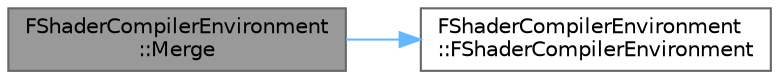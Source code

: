 digraph "FShaderCompilerEnvironment::Merge"
{
 // INTERACTIVE_SVG=YES
 // LATEX_PDF_SIZE
  bgcolor="transparent";
  edge [fontname=Helvetica,fontsize=10,labelfontname=Helvetica,labelfontsize=10];
  node [fontname=Helvetica,fontsize=10,shape=box,height=0.2,width=0.4];
  rankdir="LR";
  Node1 [id="Node000001",label="FShaderCompilerEnvironment\l::Merge",height=0.2,width=0.4,color="gray40", fillcolor="grey60", style="filled", fontcolor="black",tooltip=" "];
  Node1 -> Node2 [id="edge1_Node000001_Node000002",color="steelblue1",style="solid",tooltip=" "];
  Node2 [id="Node000002",label="FShaderCompilerEnvironment\l::FShaderCompilerEnvironment",height=0.2,width=0.4,color="grey40", fillcolor="white", style="filled",URL="$d7/d54/structFShaderCompilerEnvironment.html#a5351d540afcaf211a8a31321f93d9367",tooltip="Default constructor."];
}
